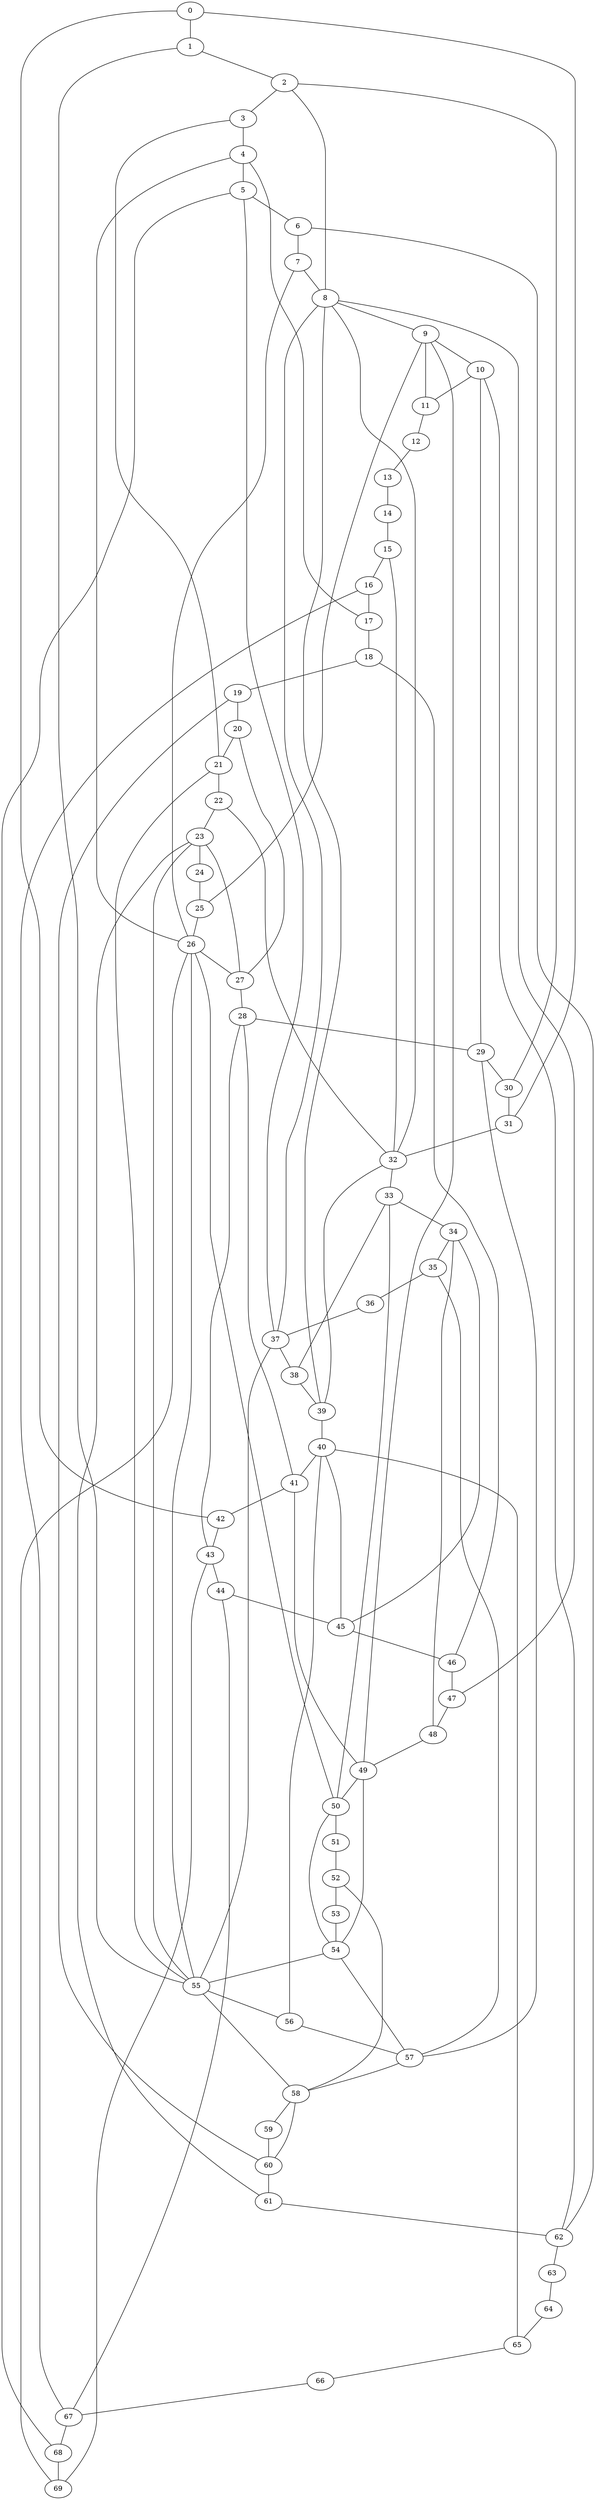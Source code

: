 
graph graphname {
    0 -- 1
0 -- 42
0 -- 31
1 -- 2
1 -- 55
2 -- 3
2 -- 8
2 -- 30
3 -- 4
3 -- 21
4 -- 5
4 -- 17
4 -- 26
5 -- 6
5 -- 68
5 -- 37
6 -- 7
6 -- 62
7 -- 8
7 -- 26
8 -- 9
8 -- 32
8 -- 37
8 -- 39
8 -- 47
9 -- 10
9 -- 25
9 -- 11
9 -- 49
10 -- 11
10 -- 62
10 -- 29
11 -- 12
12 -- 13
13 -- 14
14 -- 15
15 -- 16
15 -- 32
16 -- 17
16 -- 67
17 -- 18
18 -- 19
18 -- 46
19 -- 20
19 -- 60
20 -- 21
20 -- 27
21 -- 22
21 -- 55
22 -- 23
22 -- 32
23 -- 24
23 -- 55
23 -- 61
23 -- 27
24 -- 25
25 -- 26
26 -- 27
26 -- 69
26 -- 50
26 -- 55
27 -- 28
28 -- 29
28 -- 43
28 -- 41
29 -- 30
29 -- 57
30 -- 31
31 -- 32
32 -- 33
32 -- 39
33 -- 34
33 -- 50
33 -- 38
34 -- 35
34 -- 48
34 -- 45
35 -- 36
35 -- 57
36 -- 37
37 -- 38
37 -- 55
38 -- 39
39 -- 40
40 -- 41
40 -- 45
40 -- 65
40 -- 56
41 -- 42
41 -- 49
42 -- 43
43 -- 44
43 -- 69
44 -- 45
44 -- 67
45 -- 46
46 -- 47
47 -- 48
48 -- 49
49 -- 50
49 -- 54
50 -- 51
50 -- 54
51 -- 52
52 -- 53
52 -- 58
53 -- 54
54 -- 55
54 -- 57
55 -- 56
55 -- 58
56 -- 57
57 -- 58
58 -- 59
58 -- 60
59 -- 60
60 -- 61
61 -- 62
62 -- 63
63 -- 64
64 -- 65
65 -- 66
66 -- 67
67 -- 68
68 -- 69

}
